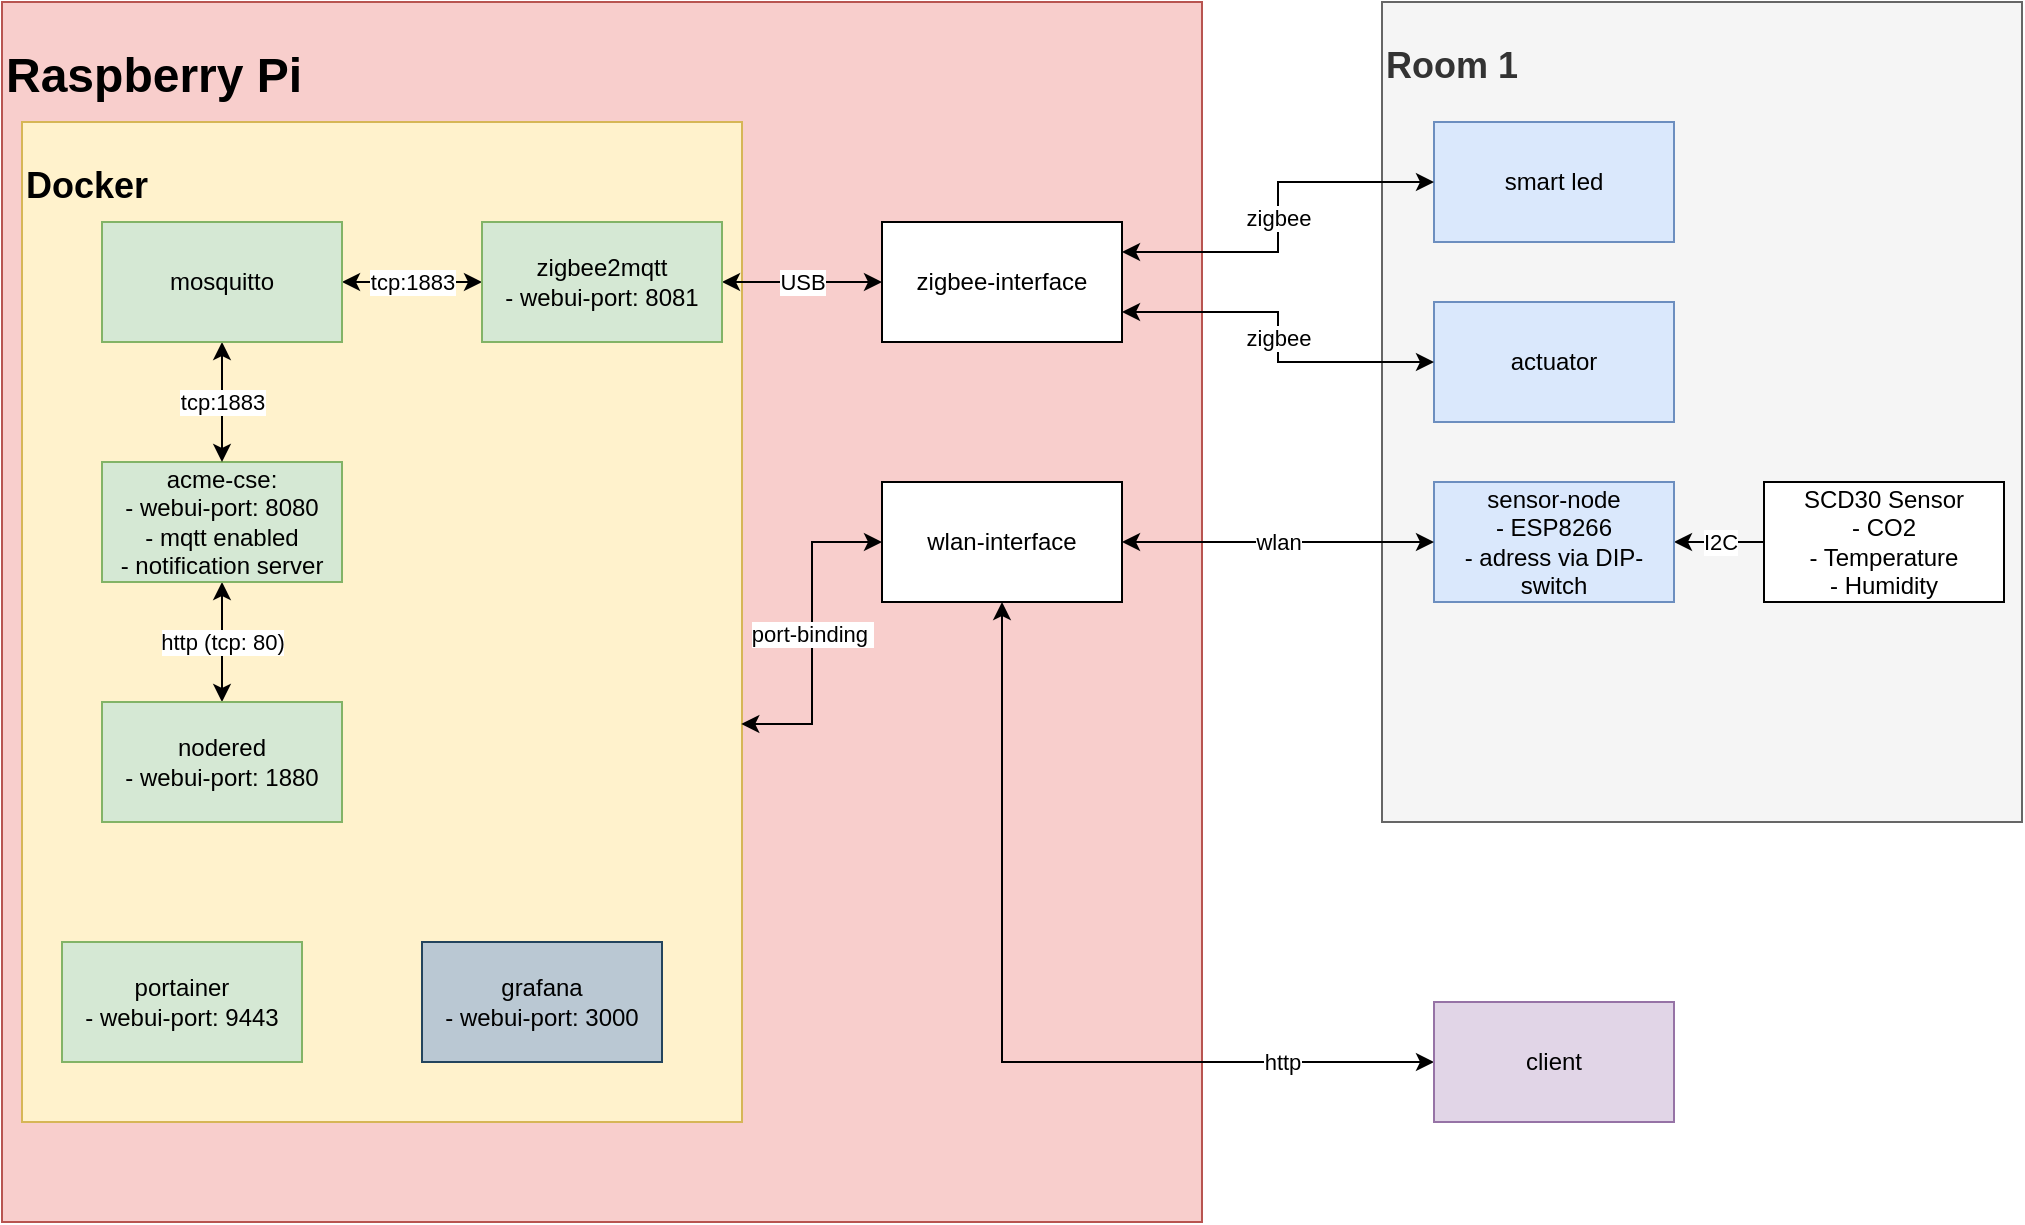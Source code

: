 <mxfile version="20.4.1" type="device"><diagram id="Uc_LFrFsf9ldC4TD4X6p" name="Seite-1"><mxGraphModel dx="1422" dy="774" grid="1" gridSize="10" guides="1" tooltips="1" connect="1" arrows="1" fold="1" page="1" pageScale="1" pageWidth="1169" pageHeight="827" math="0" shadow="0"><root><mxCell id="0"/><mxCell id="hZXatE6T58wqLvBF6o3f-16" value="Room" parent="0"/><mxCell id="hZXatE6T58wqLvBF6o3f-22" value="" style="whiteSpace=wrap;html=1;aspect=fixed;" parent="hZXatE6T58wqLvBF6o3f-16" vertex="1"><mxGeometry x="550" y="280" width="80" height="80" as="geometry"/></mxCell><mxCell id="hZXatE6T58wqLvBF6o3f-23" value="&lt;h2&gt;Room 1&lt;/h2&gt;" style="rounded=0;whiteSpace=wrap;html=1;fillColor=#f5f5f5;strokeColor=#666666;align=left;fontColor=#333333;verticalAlign=top;" parent="hZXatE6T58wqLvBF6o3f-16" vertex="1"><mxGeometry x="780" y="40" width="320" height="410" as="geometry"/></mxCell><mxCell id="hZXatE6T58wqLvBF6o3f-18" value="Raspberry" parent="0"/><mxCell id="hZXatE6T58wqLvBF6o3f-21" value="&lt;h1&gt;Raspberry Pi&lt;/h1&gt;" style="rounded=0;whiteSpace=wrap;html=1;fillColor=#f8cecc;strokeColor=#b85450;align=left;verticalAlign=top;" parent="hZXatE6T58wqLvBF6o3f-18" vertex="1"><mxGeometry x="90" y="40" width="600" height="610" as="geometry"/></mxCell><mxCell id="hZXatE6T58wqLvBF6o3f-30" value="&lt;h2&gt;Docker&lt;/h2&gt;" style="rounded=0;whiteSpace=wrap;html=1;fillColor=#fff2cc;strokeColor=#d6b656;align=left;verticalAlign=top;" parent="hZXatE6T58wqLvBF6o3f-18" vertex="1"><mxGeometry x="100" y="100" width="360" height="500" as="geometry"/></mxCell><mxCell id="hZXatE6T58wqLvBF6o3f-13" value="Docker" parent="0"/><mxCell id="1" value="Container" parent="0"/><mxCell id="hZXatE6T58wqLvBF6o3f-36" value="USB" style="edgeStyle=orthogonalEdgeStyle;rounded=0;orthogonalLoop=1;jettySize=auto;html=1;exitX=1;exitY=0.5;exitDx=0;exitDy=0;entryX=0;entryY=0.5;entryDx=0;entryDy=0;startArrow=classic;startFill=1;endArrow=classic;endFill=1;" parent="1" source="hZXatE6T58wqLvBF6o3f-1" target="hZXatE6T58wqLvBF6o3f-34" edge="1"><mxGeometry relative="1" as="geometry"/></mxCell><mxCell id="hZXatE6T58wqLvBF6o3f-45" value="tcp:1883" style="edgeStyle=orthogonalEdgeStyle;rounded=0;orthogonalLoop=1;jettySize=auto;html=1;exitX=0;exitY=0.5;exitDx=0;exitDy=0;entryX=1;entryY=0.5;entryDx=0;entryDy=0;startArrow=classic;startFill=1;endArrow=classic;endFill=1;" parent="1" source="hZXatE6T58wqLvBF6o3f-1" target="hZXatE6T58wqLvBF6o3f-11" edge="1"><mxGeometry relative="1" as="geometry"/></mxCell><mxCell id="hZXatE6T58wqLvBF6o3f-1" value="zigbee2mqtt&lt;br&gt;- webui-port: 8081" style="rounded=0;whiteSpace=wrap;html=1;fillColor=#d5e8d4;strokeColor=#82b366;" parent="1" vertex="1"><mxGeometry x="330" y="150" width="120" height="60" as="geometry"/></mxCell><mxCell id="hZXatE6T58wqLvBF6o3f-53" value="http (tcp: 80)" style="edgeStyle=orthogonalEdgeStyle;rounded=0;orthogonalLoop=1;jettySize=auto;html=1;exitX=0.5;exitY=1;exitDx=0;exitDy=0;entryX=0.5;entryY=0;entryDx=0;entryDy=0;startArrow=classic;startFill=1;endArrow=classic;endFill=1;" parent="1" source="hZXatE6T58wqLvBF6o3f-2" target="hZXatE6T58wqLvBF6o3f-3" edge="1"><mxGeometry relative="1" as="geometry"/></mxCell><mxCell id="hZXatE6T58wqLvBF6o3f-2" value="acme-cse:&lt;br&gt;- webui-port: 8080&lt;br&gt;- mqtt enabled&lt;br&gt;- notification server" style="rounded=0;whiteSpace=wrap;html=1;fillColor=#d5e8d4;strokeColor=#82b366;" parent="1" vertex="1"><mxGeometry x="140" y="270" width="120" height="60" as="geometry"/></mxCell><mxCell id="hZXatE6T58wqLvBF6o3f-3" value="nodered&lt;br&gt;- webui-port: 1880" style="rounded=0;whiteSpace=wrap;html=1;fillColor=#d5e8d4;strokeColor=#82b366;" parent="1" vertex="1"><mxGeometry x="140" y="390" width="120" height="60" as="geometry"/></mxCell><mxCell id="hZXatE6T58wqLvBF6o3f-4" value="actuator" style="rounded=0;whiteSpace=wrap;html=1;fillColor=#dae8fc;strokeColor=#6c8ebf;" parent="1" vertex="1"><mxGeometry x="806" y="190" width="120" height="60" as="geometry"/></mxCell><mxCell id="hZXatE6T58wqLvBF6o3f-5" value="smart led" style="rounded=0;whiteSpace=wrap;html=1;fillColor=#dae8fc;strokeColor=#6c8ebf;" parent="1" vertex="1"><mxGeometry x="806" y="100" width="120" height="60" as="geometry"/></mxCell><mxCell id="hZXatE6T58wqLvBF6o3f-28" value="I2C" style="edgeStyle=orthogonalEdgeStyle;rounded=0;orthogonalLoop=1;jettySize=auto;html=1;exitX=1;exitY=0.5;exitDx=0;exitDy=0;startArrow=classic;startFill=1;endArrow=none;endFill=0;" parent="1" source="hZXatE6T58wqLvBF6o3f-6" target="hZXatE6T58wqLvBF6o3f-27" edge="1"><mxGeometry relative="1" as="geometry"/></mxCell><mxCell id="hZXatE6T58wqLvBF6o3f-6" value="sensor-node&lt;br&gt;- ESP8266&lt;br&gt;- adress via DIP-switch" style="rounded=0;whiteSpace=wrap;html=1;fillColor=#dae8fc;strokeColor=#6c8ebf;" parent="1" vertex="1"><mxGeometry x="806" y="280" width="120" height="60" as="geometry"/></mxCell><mxCell id="hZXatE6T58wqLvBF6o3f-47" value="tcp:1883" style="edgeStyle=orthogonalEdgeStyle;rounded=0;orthogonalLoop=1;jettySize=auto;html=1;exitX=0.5;exitY=1;exitDx=0;exitDy=0;startArrow=classic;startFill=1;endArrow=classic;endFill=1;" parent="1" source="hZXatE6T58wqLvBF6o3f-11" edge="1"><mxGeometry relative="1" as="geometry"><mxPoint x="200" y="270" as="targetPoint"/><Array as="points"><mxPoint x="200" y="270"/></Array></mxGeometry></mxCell><mxCell id="hZXatE6T58wqLvBF6o3f-11" value="mosquitto" style="rounded=0;whiteSpace=wrap;html=1;fillColor=#d5e8d4;strokeColor=#82b366;" parent="1" vertex="1"><mxGeometry x="140" y="150" width="120" height="60" as="geometry"/></mxCell><mxCell id="hZXatE6T58wqLvBF6o3f-12" value="portainer&lt;br&gt;- webui-port: 9443" style="rounded=0;whiteSpace=wrap;html=1;fillColor=#d5e8d4;strokeColor=#82b366;" parent="1" vertex="1"><mxGeometry x="120" y="510" width="120" height="60" as="geometry"/></mxCell><mxCell id="hZXatE6T58wqLvBF6o3f-27" value="SCD30 Sensor&lt;br&gt;- CO2&lt;br&gt;- Temperature&lt;br&gt;- Humidity" style="rounded=0;whiteSpace=wrap;html=1;align=center;horizontal=1;verticalAlign=middle;" parent="1" vertex="1"><mxGeometry x="971" y="280" width="120" height="60" as="geometry"/></mxCell><mxCell id="hZXatE6T58wqLvBF6o3f-42" value="zigbee" style="edgeStyle=orthogonalEdgeStyle;rounded=0;orthogonalLoop=1;jettySize=auto;html=1;exitX=1;exitY=0.25;exitDx=0;exitDy=0;entryX=0;entryY=0.5;entryDx=0;entryDy=0;startArrow=classic;startFill=1;endArrow=classic;endFill=1;" parent="1" source="hZXatE6T58wqLvBF6o3f-34" target="hZXatE6T58wqLvBF6o3f-5" edge="1"><mxGeometry relative="1" as="geometry"/></mxCell><mxCell id="hZXatE6T58wqLvBF6o3f-43" value="zigbee" style="edgeStyle=orthogonalEdgeStyle;rounded=0;orthogonalLoop=1;jettySize=auto;html=1;exitX=1;exitY=0.75;exitDx=0;exitDy=0;entryX=0;entryY=0.5;entryDx=0;entryDy=0;startArrow=classic;startFill=1;endArrow=classic;endFill=1;" parent="1" source="hZXatE6T58wqLvBF6o3f-34" target="hZXatE6T58wqLvBF6o3f-4" edge="1"><mxGeometry relative="1" as="geometry"/></mxCell><mxCell id="hZXatE6T58wqLvBF6o3f-34" value="zigbee-interface" style="rounded=0;whiteSpace=wrap;html=1;" parent="1" vertex="1"><mxGeometry x="530" y="150" width="120" height="60" as="geometry"/></mxCell><mxCell id="hZXatE6T58wqLvBF6o3f-49" value="wlan" style="edgeStyle=orthogonalEdgeStyle;rounded=0;orthogonalLoop=1;jettySize=auto;html=1;exitX=1;exitY=0.5;exitDx=0;exitDy=0;entryX=0;entryY=0.5;entryDx=0;entryDy=0;startArrow=classic;startFill=1;endArrow=classic;endFill=1;" parent="1" source="hZXatE6T58wqLvBF6o3f-48" target="hZXatE6T58wqLvBF6o3f-6" edge="1"><mxGeometry relative="1" as="geometry"/></mxCell><mxCell id="hZXatE6T58wqLvBF6o3f-56" value="port-binding&amp;nbsp;" style="edgeStyle=orthogonalEdgeStyle;rounded=0;orthogonalLoop=1;jettySize=auto;html=1;exitX=0;exitY=0.5;exitDx=0;exitDy=0;entryX=0.999;entryY=0.602;entryDx=0;entryDy=0;entryPerimeter=0;startArrow=classic;startFill=1;endArrow=classic;endFill=1;" parent="1" source="hZXatE6T58wqLvBF6o3f-48" target="hZXatE6T58wqLvBF6o3f-30" edge="1"><mxGeometry relative="1" as="geometry"/></mxCell><mxCell id="hZXatE6T58wqLvBF6o3f-48" value="wlan-interface" style="rounded=0;whiteSpace=wrap;html=1;" parent="1" vertex="1"><mxGeometry x="530" y="280" width="120" height="60" as="geometry"/></mxCell><mxCell id="hZXatE6T58wqLvBF6o3f-59" value="http" style="edgeStyle=orthogonalEdgeStyle;rounded=0;orthogonalLoop=1;jettySize=auto;html=1;exitX=0;exitY=0.5;exitDx=0;exitDy=0;entryX=0.5;entryY=1;entryDx=0;entryDy=0;startArrow=classic;startFill=1;endArrow=classic;endFill=1;" parent="1" source="hZXatE6T58wqLvBF6o3f-57" target="hZXatE6T58wqLvBF6o3f-48" edge="1"><mxGeometry x="-0.659" relative="1" as="geometry"><mxPoint as="offset"/></mxGeometry></mxCell><mxCell id="hZXatE6T58wqLvBF6o3f-57" value="client" style="rounded=0;whiteSpace=wrap;html=1;fillColor=#e1d5e7;strokeColor=#9673a6;" parent="1" vertex="1"><mxGeometry x="806" y="540" width="120" height="60" as="geometry"/></mxCell><mxCell id="hZXatE6T58wqLvBF6o3f-61" value="grafana&lt;br&gt;- webui-port: 3000" style="rounded=0;whiteSpace=wrap;html=1;fillColor=#bac8d3;strokeColor=#23445d;" parent="1" vertex="1"><mxGeometry x="300" y="510" width="120" height="60" as="geometry"/></mxCell></root></mxGraphModel></diagram></mxfile>